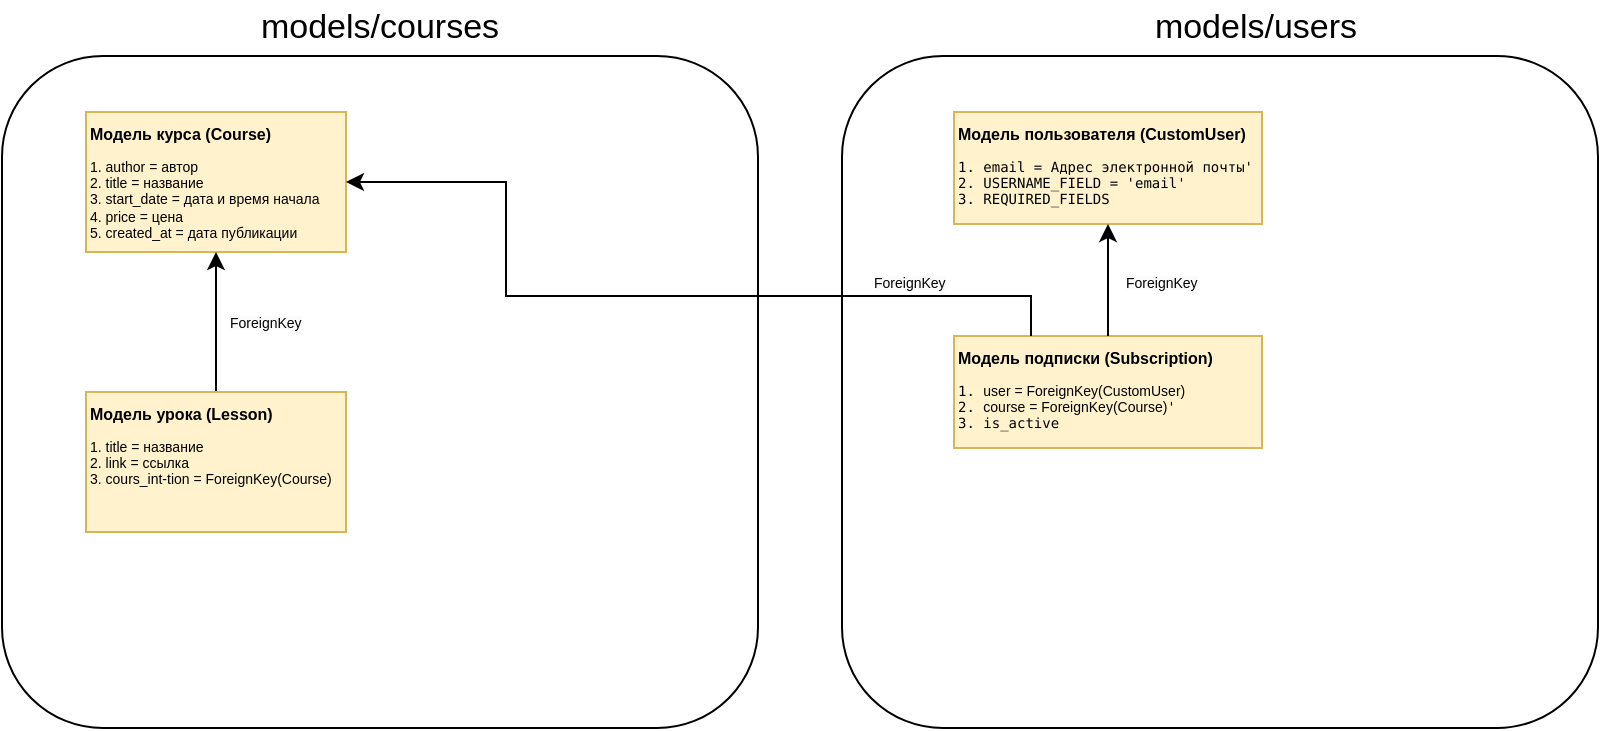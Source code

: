 <mxfile version="24.7.7">
  <diagram name="Страница — 1" id="eecr9tEUmHRlh3Sfqo-X">
    <mxGraphModel dx="504" dy="277" grid="1" gridSize="14" guides="1" tooltips="1" connect="1" arrows="1" fold="1" page="1" pageScale="1" pageWidth="1169" pageHeight="1654" math="0" shadow="0">
      <root>
        <mxCell id="0" />
        <mxCell id="1" parent="0" />
        <mxCell id="4TAN4mH8XY3hnQxlyrwP-12" value="" style="rounded=1;whiteSpace=wrap;html=1;" vertex="1" parent="1">
          <mxGeometry x="14" y="28" width="378" height="336" as="geometry" />
        </mxCell>
        <mxCell id="4TAN4mH8XY3hnQxlyrwP-1" value="&lt;h1 style=&quot;line-height: 19px; white-space: pre;&quot;&gt;&lt;br&gt;&lt;/h1&gt;" style="rounded=0;whiteSpace=wrap;html=1;labelBackgroundColor=none;fillColor=#fff2cc;strokeColor=#d6b656;align=center;fontColor=default;verticalAlign=bottom;" vertex="1" parent="1">
          <mxGeometry x="56" y="56" width="130" height="70" as="geometry" />
        </mxCell>
        <mxCell id="4TAN4mH8XY3hnQxlyrwP-4" value="&lt;h1 style=&quot;margin-top: 0px; font-size: 8px;&quot;&gt;Модель курса (Course)&lt;/h1&gt;&lt;p style=&quot;font-size: 7px;&quot;&gt;&lt;font style=&quot;font-size: 7px;&quot;&gt;1. author = автор&lt;br&gt;2. title = название&lt;br&gt;3. start_date = дата и время начала&amp;nbsp;&lt;br&gt;4. price = цена&lt;br&gt;5. created_at = дата публикации&lt;/font&gt;&lt;/p&gt;" style="text;html=1;whiteSpace=wrap;overflow=hidden;rounded=0;" vertex="1" parent="1">
          <mxGeometry x="56" y="56" width="130" height="70" as="geometry" />
        </mxCell>
        <mxCell id="4TAN4mH8XY3hnQxlyrwP-9" style="edgeStyle=orthogonalEdgeStyle;rounded=0;orthogonalLoop=1;jettySize=auto;html=1;exitX=0.5;exitY=0;exitDx=0;exitDy=0;" edge="1" parent="1" source="4TAN4mH8XY3hnQxlyrwP-5" target="4TAN4mH8XY3hnQxlyrwP-4">
          <mxGeometry relative="1" as="geometry" />
        </mxCell>
        <mxCell id="4TAN4mH8XY3hnQxlyrwP-5" value="&lt;h1 style=&quot;line-height: 19px; white-space: pre;&quot;&gt;&lt;br&gt;&lt;/h1&gt;" style="rounded=0;whiteSpace=wrap;html=1;labelBackgroundColor=none;fillColor=#fff2cc;strokeColor=#d6b656;align=center;fontColor=default;verticalAlign=bottom;" vertex="1" parent="1">
          <mxGeometry x="56" y="196" width="130" height="70" as="geometry" />
        </mxCell>
        <mxCell id="4TAN4mH8XY3hnQxlyrwP-6" value="&lt;h1 style=&quot;margin-top: 0px; font-size: 8px;&quot;&gt;Модель урока (Lesson)&lt;/h1&gt;&lt;p style=&quot;font-size: 7px;&quot;&gt;&lt;font style=&quot;font-size: 7px;&quot;&gt;1. title = название&lt;br&gt;2. link = ссылка&lt;br&gt;3. cours_int-tion = ForeignKey(Course)&amp;nbsp;&amp;nbsp;&lt;br&gt;&lt;br&gt;&lt;/font&gt;&lt;/p&gt;" style="text;html=1;whiteSpace=wrap;overflow=hidden;rounded=0;" vertex="1" parent="1">
          <mxGeometry x="56" y="196" width="130" height="56" as="geometry" />
        </mxCell>
        <mxCell id="4TAN4mH8XY3hnQxlyrwP-11" value="&lt;span style=&quot;color: rgb(0, 0, 0); font-family: Helvetica; font-size: 7px; font-style: normal; font-variant-ligatures: normal; font-variant-caps: normal; font-weight: 400; letter-spacing: normal; orphans: 2; text-align: left; text-indent: 0px; text-transform: none; widows: 2; word-spacing: 0px; -webkit-text-stroke-width: 0px; white-space: normal; background-color: rgb(251, 251, 251); text-decoration-thickness: initial; text-decoration-style: initial; text-decoration-color: initial; display: inline !important; float: none;&quot;&gt;ForeignKey&lt;/span&gt;" style="text;whiteSpace=wrap;html=1;" vertex="1" parent="1">
          <mxGeometry x="126" y="146" width="56" height="36" as="geometry" />
        </mxCell>
        <mxCell id="4TAN4mH8XY3hnQxlyrwP-13" value="&lt;font style=&quot;font-size: 17px;&quot;&gt;models/courses&lt;/font&gt;" style="text;html=1;align=center;verticalAlign=middle;whiteSpace=wrap;rounded=0;" vertex="1" parent="1">
          <mxGeometry x="147" width="112" height="28" as="geometry" />
        </mxCell>
        <mxCell id="4TAN4mH8XY3hnQxlyrwP-14" value="" style="rounded=1;whiteSpace=wrap;html=1;" vertex="1" parent="1">
          <mxGeometry x="434" y="28" width="378" height="336" as="geometry" />
        </mxCell>
        <mxCell id="4TAN4mH8XY3hnQxlyrwP-21" value="&lt;font style=&quot;font-size: 17px;&quot;&gt;models/users&lt;/font&gt;" style="text;html=1;align=center;verticalAlign=middle;whiteSpace=wrap;rounded=0;" vertex="1" parent="1">
          <mxGeometry x="585" width="112" height="28" as="geometry" />
        </mxCell>
        <mxCell id="4TAN4mH8XY3hnQxlyrwP-29" value="&lt;h1 style=&quot;line-height: 19px; white-space: pre;&quot;&gt;&lt;br&gt;&lt;/h1&gt;" style="rounded=0;whiteSpace=wrap;html=1;labelBackgroundColor=none;fillColor=#fff2cc;strokeColor=#d6b656;align=center;fontColor=default;verticalAlign=bottom;" vertex="1" parent="1">
          <mxGeometry x="490" y="56" width="154" height="56" as="geometry" />
        </mxCell>
        <mxCell id="4TAN4mH8XY3hnQxlyrwP-24" value="&lt;h1 style=&quot;margin-top: 0px; font-size: 8px;&quot;&gt;Модель пользователя (CustomUser)&lt;/h1&gt;&lt;p style=&quot;font-size: 7px;&quot;&gt;&lt;span style=&quot;font-family: &amp;quot;Droid Sans Mono&amp;quot;, &amp;quot;monospace&amp;quot;, monospace; white-space: pre;&quot;&gt;1. email = &lt;/span&gt;&lt;span style=&quot;font-family: &amp;quot;Droid Sans Mono&amp;quot;, &amp;quot;monospace&amp;quot;, monospace; white-space: pre;&quot;&gt;Адрес электронной почты&#39;&lt;/span&gt;&lt;span style=&quot;font-family: &amp;quot;Droid Sans Mono&amp;quot;, &amp;quot;monospace&amp;quot;, monospace; white-space: pre;&quot;&gt;&lt;br&gt;&lt;/span&gt;&lt;span style=&quot;font-family: &amp;quot;Droid Sans Mono&amp;quot;, &amp;quot;monospace&amp;quot;, monospace; white-space: pre;&quot;&gt;2. USERNAME_FIELD = &#39;email&#39;&lt;br&gt;&lt;/span&gt;&lt;span style=&quot;font-family: &amp;quot;Droid Sans Mono&amp;quot;, &amp;quot;monospace&amp;quot;, monospace; white-space: pre;&quot;&gt;3. REQUIRED_FIELDS &lt;/span&gt;&lt;br&gt;&lt;/p&gt;" style="text;html=1;whiteSpace=wrap;overflow=hidden;rounded=0;" vertex="1" parent="1">
          <mxGeometry x="490" y="56" width="154" height="56" as="geometry" />
        </mxCell>
        <mxCell id="4TAN4mH8XY3hnQxlyrwP-31" value="&lt;h1 style=&quot;line-height: 19px; white-space: pre;&quot;&gt;&lt;br&gt;&lt;/h1&gt;" style="rounded=0;whiteSpace=wrap;html=1;labelBackgroundColor=none;fillColor=#fff2cc;strokeColor=#d6b656;align=center;fontColor=default;verticalAlign=bottom;" vertex="1" parent="1">
          <mxGeometry x="490" y="168" width="154" height="56" as="geometry" />
        </mxCell>
        <mxCell id="4TAN4mH8XY3hnQxlyrwP-36" style="edgeStyle=orthogonalEdgeStyle;rounded=0;orthogonalLoop=1;jettySize=auto;html=1;exitX=0.5;exitY=0;exitDx=0;exitDy=0;entryX=0.5;entryY=1;entryDx=0;entryDy=0;" edge="1" parent="1" source="4TAN4mH8XY3hnQxlyrwP-32" target="4TAN4mH8XY3hnQxlyrwP-24">
          <mxGeometry relative="1" as="geometry" />
        </mxCell>
        <mxCell id="4TAN4mH8XY3hnQxlyrwP-32" value="&lt;h1 style=&quot;margin-top: 0px; font-size: 8px;&quot;&gt;Модель подписки (Subscription)&lt;/h1&gt;&lt;p style=&quot;font-size: 7px;&quot;&gt;&lt;span style=&quot;font-family: &amp;quot;Droid Sans Mono&amp;quot;, &amp;quot;monospace&amp;quot;, monospace; white-space: pre;&quot;&gt;1. &lt;/span&gt;user = ForeignKey(CustomUser)&lt;span style=&quot;font-family: &amp;quot;Droid Sans Mono&amp;quot;, &amp;quot;monospace&amp;quot;, monospace; white-space: pre;&quot;&gt;&lt;br&gt;&lt;/span&gt;&lt;span style=&quot;font-family: &amp;quot;Droid Sans Mono&amp;quot;, &amp;quot;monospace&amp;quot;, monospace; white-space: pre;&quot;&gt;2. &lt;/span&gt;course = ForeignKey(Course)&lt;span style=&quot;font-family: &amp;quot;Droid Sans Mono&amp;quot;, &amp;quot;monospace&amp;quot;, monospace; white-space: pre;&quot;&gt;&#39;&lt;br&gt;&lt;/span&gt;&lt;span style=&quot;font-family: &amp;quot;Droid Sans Mono&amp;quot;, &amp;quot;monospace&amp;quot;, monospace; white-space: pre;&quot;&gt;3. is_active  &lt;/span&gt;&lt;br&gt;&lt;/p&gt;" style="text;html=1;whiteSpace=wrap;overflow=hidden;rounded=0;" vertex="1" parent="1">
          <mxGeometry x="490" y="168" width="154" height="56" as="geometry" />
        </mxCell>
        <mxCell id="4TAN4mH8XY3hnQxlyrwP-37" value="&lt;span style=&quot;color: rgb(0, 0, 0); font-family: Helvetica; font-size: 7px; font-style: normal; font-variant-ligatures: normal; font-variant-caps: normal; font-weight: 400; letter-spacing: normal; orphans: 2; text-align: left; text-indent: 0px; text-transform: none; widows: 2; word-spacing: 0px; -webkit-text-stroke-width: 0px; white-space: normal; background-color: rgb(251, 251, 251); text-decoration-thickness: initial; text-decoration-style: initial; text-decoration-color: initial; display: inline !important; float: none;&quot;&gt;ForeignKey&lt;/span&gt;" style="text;whiteSpace=wrap;html=1;" vertex="1" parent="1">
          <mxGeometry x="574" y="126" width="56" height="36" as="geometry" />
        </mxCell>
        <mxCell id="4TAN4mH8XY3hnQxlyrwP-38" style="edgeStyle=orthogonalEdgeStyle;rounded=0;orthogonalLoop=1;jettySize=auto;html=1;exitX=0.25;exitY=0;exitDx=0;exitDy=0;entryX=1;entryY=0.5;entryDx=0;entryDy=0;" edge="1" parent="1" source="4TAN4mH8XY3hnQxlyrwP-32" target="4TAN4mH8XY3hnQxlyrwP-4">
          <mxGeometry relative="1" as="geometry">
            <Array as="points">
              <mxPoint x="529" y="148" />
              <mxPoint x="266" y="148" />
              <mxPoint x="266" y="91" />
            </Array>
          </mxGeometry>
        </mxCell>
        <mxCell id="4TAN4mH8XY3hnQxlyrwP-39" value="&lt;span style=&quot;color: rgb(0, 0, 0); font-family: Helvetica; font-size: 7px; font-style: normal; font-variant-ligatures: normal; font-variant-caps: normal; font-weight: 400; letter-spacing: normal; orphans: 2; text-align: left; text-indent: 0px; text-transform: none; widows: 2; word-spacing: 0px; -webkit-text-stroke-width: 0px; white-space: normal; background-color: rgb(251, 251, 251); text-decoration-thickness: initial; text-decoration-style: initial; text-decoration-color: initial; display: inline !important; float: none;&quot;&gt;ForeignKey&lt;/span&gt;" style="text;whiteSpace=wrap;html=1;" vertex="1" parent="1">
          <mxGeometry x="448" y="126" width="56" height="36" as="geometry" />
        </mxCell>
      </root>
    </mxGraphModel>
  </diagram>
</mxfile>
